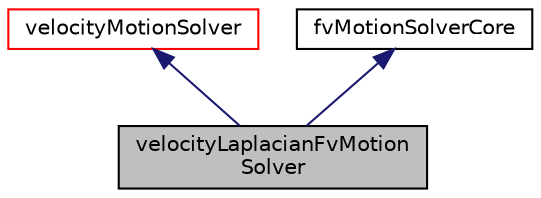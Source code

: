 digraph "velocityLaplacianFvMotionSolver"
{
  bgcolor="transparent";
  edge [fontname="Helvetica",fontsize="10",labelfontname="Helvetica",labelfontsize="10"];
  node [fontname="Helvetica",fontsize="10",shape=record];
  Node0 [label="velocityLaplacianFvMotion\lSolver",height=0.2,width=0.4,color="black", fillcolor="grey75", style="filled", fontcolor="black"];
  Node1 -> Node0 [dir="back",color="midnightblue",fontsize="10",style="solid",fontname="Helvetica"];
  Node1 [label="velocityMotionSolver",height=0.2,width=0.4,color="red",URL="$a22329.html",tooltip="Virtual base class for velocity motion solver. "];
  Node11 -> Node0 [dir="back",color="midnightblue",fontsize="10",style="solid",fontname="Helvetica"];
  Node11 [label="fvMotionSolverCore",height=0.2,width=0.4,color="black",URL="$a24457.html",tooltip="Base class for fvMesh based motionSolvers. "];
}
